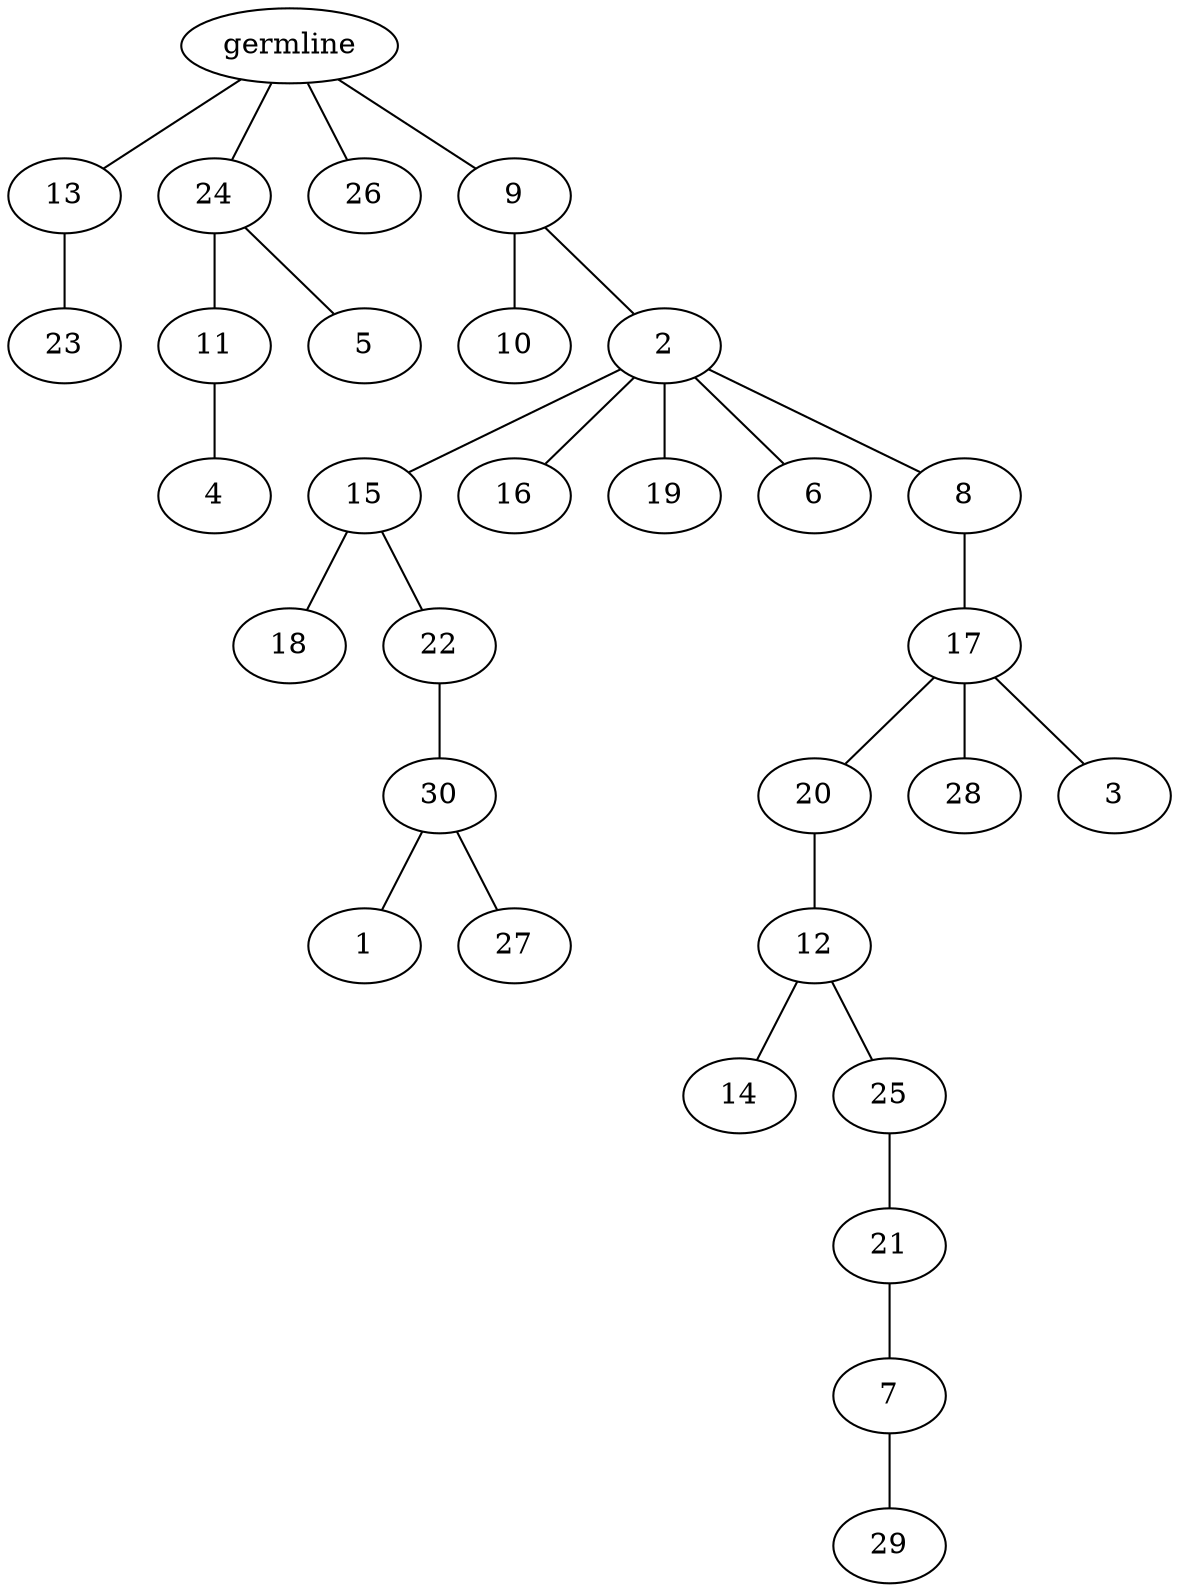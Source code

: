 graph tree {
    "140403272582816" [label="germline"];
    "140403276760688" [label="13"];
    "140403276860144" [label="23"];
    "140403276761312" [label="24"];
    "140403276859568" [label="11"];
    "140403276859232" [label="4"];
    "140403276859904" [label="5"];
    "140403276859040" [label="26"];
    "140403276859856" [label="9"];
    "140403276802848" [label="10"];
    "140403276802224" [label="2"];
    "140403276801744" [label="15"];
    "140403276803088" [label="18"];
    "140403276803712" [label="22"];
    "140403281171456" [label="30"];
    "140403281170544" [label="1"];
    "140403281171168" [label="27"];
    "140403276802704" [label="16"];
    "140403284062656" [label="19"];
    "140403281172128" [label="6"];
    "140403271570096" [label="8"];
    "140403271573408" [label="17"];
    "140403271570672" [label="20"];
    "140403271571536" [label="12"];
    "140403271571872" [label="14"];
    "140403271572688" [label="25"];
    "140403271573024" [label="21"];
    "140403271570336" [label="7"];
    "140403282215648" [label="29"];
    "140403271572160" [label="28"];
    "140403271569904" [label="3"];
    "140403272582816" -- "140403276760688";
    "140403272582816" -- "140403276761312";
    "140403272582816" -- "140403276859040";
    "140403272582816" -- "140403276859856";
    "140403276760688" -- "140403276860144";
    "140403276761312" -- "140403276859568";
    "140403276761312" -- "140403276859904";
    "140403276859568" -- "140403276859232";
    "140403276859856" -- "140403276802848";
    "140403276859856" -- "140403276802224";
    "140403276802224" -- "140403276801744";
    "140403276802224" -- "140403276802704";
    "140403276802224" -- "140403284062656";
    "140403276802224" -- "140403281172128";
    "140403276802224" -- "140403271570096";
    "140403276801744" -- "140403276803088";
    "140403276801744" -- "140403276803712";
    "140403276803712" -- "140403281171456";
    "140403281171456" -- "140403281170544";
    "140403281171456" -- "140403281171168";
    "140403271570096" -- "140403271573408";
    "140403271573408" -- "140403271570672";
    "140403271573408" -- "140403271572160";
    "140403271573408" -- "140403271569904";
    "140403271570672" -- "140403271571536";
    "140403271571536" -- "140403271571872";
    "140403271571536" -- "140403271572688";
    "140403271572688" -- "140403271573024";
    "140403271573024" -- "140403271570336";
    "140403271570336" -- "140403282215648";
}
